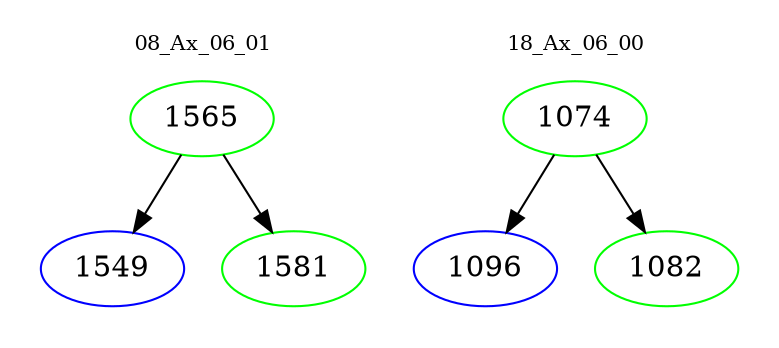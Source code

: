 digraph{
subgraph cluster_0 {
color = white
label = "08_Ax_06_01";
fontsize=10;
T0_1565 [label="1565", color="green"]
T0_1565 -> T0_1549 [color="black"]
T0_1549 [label="1549", color="blue"]
T0_1565 -> T0_1581 [color="black"]
T0_1581 [label="1581", color="green"]
}
subgraph cluster_1 {
color = white
label = "18_Ax_06_00";
fontsize=10;
T1_1074 [label="1074", color="green"]
T1_1074 -> T1_1096 [color="black"]
T1_1096 [label="1096", color="blue"]
T1_1074 -> T1_1082 [color="black"]
T1_1082 [label="1082", color="green"]
}
}
